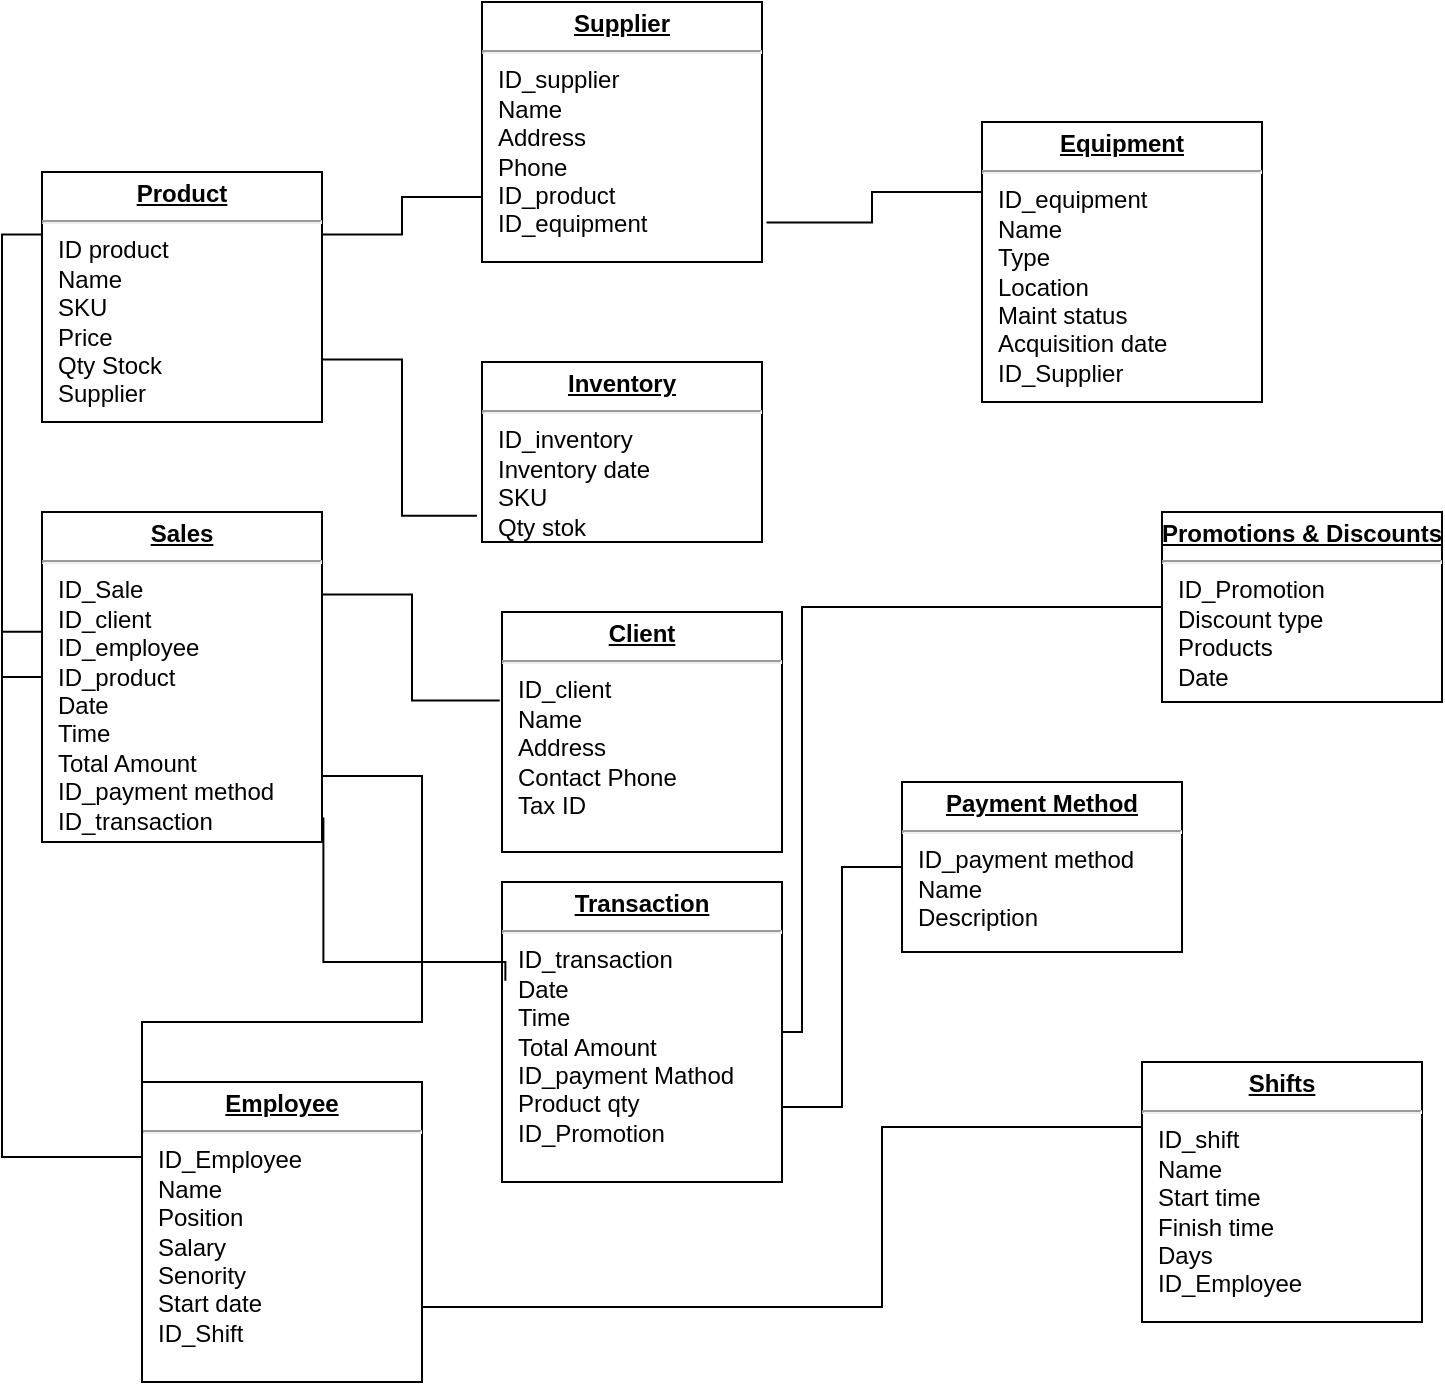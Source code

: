 <mxfile version="22.1.5" type="device">
  <diagram name="Page-1" id="a7904f86-f2b4-8e86-fa97-74104820619b">
    <mxGraphModel dx="1134" dy="606" grid="1" gridSize="10" guides="1" tooltips="1" connect="1" arrows="1" fold="1" page="1" pageScale="1" pageWidth="1100" pageHeight="850" background="none" math="0" shadow="0">
      <root>
        <mxCell id="0" />
        <mxCell id="1" parent="0" />
        <mxCell id="cXTVyUAswRInBgatywpe-3" style="edgeStyle=orthogonalEdgeStyle;rounded=0;orthogonalLoop=1;jettySize=auto;html=1;exitX=1;exitY=0.25;exitDx=0;exitDy=0;entryX=0;entryY=0.75;entryDx=0;entryDy=0;endArrow=none;endFill=0;" edge="1" parent="1" source="24794b860abc3c2d-1" target="24794b860abc3c2d-19">
          <mxGeometry relative="1" as="geometry" />
        </mxCell>
        <mxCell id="24794b860abc3c2d-1" value="&lt;p style=&quot;margin: 0px ; margin-top: 4px ; text-align: center ; text-decoration: underline&quot;&gt;&lt;b&gt;Product&lt;/b&gt;&lt;/p&gt;&lt;hr&gt;&lt;p style=&quot;margin: 0px ; margin-left: 8px&quot;&gt;ID product&lt;/p&gt;&lt;p style=&quot;margin: 0px ; margin-left: 8px&quot;&gt;Name&lt;br&gt;SKU&lt;/p&gt;&lt;p style=&quot;margin: 0px ; margin-left: 8px&quot;&gt;Price&lt;/p&gt;&lt;p style=&quot;margin: 0px ; margin-left: 8px&quot;&gt;Qty Stock&lt;/p&gt;&lt;p style=&quot;margin: 0px ; margin-left: 8px&quot;&gt;Supplier&lt;/p&gt;&lt;p style=&quot;margin: 0px ; margin-left: 8px&quot;&gt;&lt;br&gt;&lt;/p&gt;&lt;p style=&quot;margin: 0px ; margin-left: 8px&quot;&gt;&lt;br&gt;&lt;/p&gt;" style="verticalAlign=top;align=left;overflow=fill;fontSize=12;fontFamily=Helvetica;html=1;rounded=0;shadow=0;comic=0;labelBackgroundColor=none;strokeWidth=1" parent="1" vertex="1">
          <mxGeometry x="40" y="205" width="140" height="125" as="geometry" />
        </mxCell>
        <mxCell id="cXTVyUAswRInBgatywpe-14" style="edgeStyle=orthogonalEdgeStyle;rounded=0;orthogonalLoop=1;jettySize=auto;html=1;exitX=1;exitY=0.75;exitDx=0;exitDy=0;entryX=0;entryY=0.25;entryDx=0;entryDy=0;endArrow=none;endFill=0;" edge="1" parent="1" source="24794b860abc3c2d-16" target="24794b860abc3c2d-27">
          <mxGeometry relative="1" as="geometry">
            <Array as="points">
              <mxPoint x="460" y="773" />
              <mxPoint x="460" y="683" />
            </Array>
          </mxGeometry>
        </mxCell>
        <mxCell id="24794b860abc3c2d-16" value="&lt;p style=&quot;margin: 0px ; margin-top: 4px ; text-align: center ; text-decoration: underline&quot;&gt;&lt;b&gt;Employee&lt;/b&gt;&lt;/p&gt;&lt;hr&gt;&lt;p style=&quot;margin: 0px ; margin-left: 8px&quot;&gt;ID_Employee&lt;/p&gt;&lt;p style=&quot;margin: 0px ; margin-left: 8px&quot;&gt;Name&lt;br&gt;Position&lt;/p&gt;&lt;p style=&quot;margin: 0px ; margin-left: 8px&quot;&gt;Salary&lt;/p&gt;&lt;p style=&quot;margin: 0px ; margin-left: 8px&quot;&gt;Senority&lt;/p&gt;&lt;p style=&quot;margin: 0px ; margin-left: 8px&quot;&gt;Start date&lt;/p&gt;&lt;p style=&quot;margin: 0px ; margin-left: 8px&quot;&gt;ID_Shift&lt;/p&gt;&lt;p style=&quot;margin: 0px ; margin-left: 8px&quot;&gt;&lt;br&gt;&lt;/p&gt;" style="verticalAlign=top;align=left;overflow=fill;fontSize=12;fontFamily=Helvetica;html=1;rounded=0;shadow=0;comic=0;labelBackgroundColor=none;strokeWidth=1" parent="1" vertex="1">
          <mxGeometry x="90" y="660" width="140" height="150" as="geometry" />
        </mxCell>
        <mxCell id="24794b860abc3c2d-17" value="&lt;p style=&quot;margin: 0px ; margin-top: 4px ; text-align: center ; text-decoration: underline&quot;&gt;&lt;b&gt;Client&lt;/b&gt;&lt;/p&gt;&lt;hr&gt;&lt;p style=&quot;margin: 0px ; margin-left: 8px&quot;&gt;ID_client&lt;br&gt;Name&lt;br&gt;Address&lt;/p&gt;&lt;p style=&quot;margin: 0px ; margin-left: 8px&quot;&gt;Contact Phone&lt;/p&gt;&lt;p style=&quot;margin: 0px ; margin-left: 8px&quot;&gt;Tax ID&lt;/p&gt;&lt;p style=&quot;margin: 0px ; margin-left: 8px&quot;&gt;&lt;br&gt;&lt;/p&gt;" style="verticalAlign=top;align=left;overflow=fill;fontSize=12;fontFamily=Helvetica;html=1;rounded=0;shadow=0;comic=0;labelBackgroundColor=none;strokeWidth=1" parent="1" vertex="1">
          <mxGeometry x="270" y="425" width="140" height="120" as="geometry" />
        </mxCell>
        <mxCell id="cXTVyUAswRInBgatywpe-12" style="edgeStyle=orthogonalEdgeStyle;rounded=0;orthogonalLoop=1;jettySize=auto;html=1;exitX=1;exitY=0.75;exitDx=0;exitDy=0;entryX=0;entryY=0.5;entryDx=0;entryDy=0;endArrow=none;endFill=0;" edge="1" parent="1" source="24794b860abc3c2d-18" target="24794b860abc3c2d-23">
          <mxGeometry relative="1" as="geometry" />
        </mxCell>
        <mxCell id="cXTVyUAswRInBgatywpe-16" style="edgeStyle=orthogonalEdgeStyle;rounded=0;orthogonalLoop=1;jettySize=auto;html=1;exitX=1;exitY=0.5;exitDx=0;exitDy=0;entryX=0;entryY=0.5;entryDx=0;entryDy=0;endArrow=none;endFill=0;" edge="1" parent="1" source="24794b860abc3c2d-18" target="24794b860abc3c2d-24">
          <mxGeometry relative="1" as="geometry">
            <Array as="points">
              <mxPoint x="420" y="635" />
              <mxPoint x="420" y="422" />
            </Array>
          </mxGeometry>
        </mxCell>
        <mxCell id="24794b860abc3c2d-18" value="&lt;p style=&quot;margin: 0px ; margin-top: 4px ; text-align: center ; text-decoration: underline&quot;&gt;&lt;b&gt;Transaction&lt;/b&gt;&lt;/p&gt;&lt;hr&gt;&lt;p style=&quot;margin: 0px ; margin-left: 8px&quot;&gt;ID_transaction&lt;/p&gt;&lt;p style=&quot;margin: 0px ; margin-left: 8px&quot;&gt;Date&lt;/p&gt;&lt;p style=&quot;margin: 0px ; margin-left: 8px&quot;&gt;&lt;span style=&quot;background-color: initial;&quot;&gt;Time&lt;/span&gt;&lt;/p&gt;&lt;p style=&quot;margin: 0px ; margin-left: 8px&quot;&gt;Total Amount&lt;/p&gt;&lt;p style=&quot;margin: 0px ; margin-left: 8px&quot;&gt;&lt;span style=&quot;background-color: initial;&quot;&gt;ID_payment Mathod&lt;/span&gt;&lt;/p&gt;&lt;p style=&quot;margin: 0px ; margin-left: 8px&quot;&gt;&lt;span style=&quot;background-color: initial;&quot;&gt;Product qty&lt;/span&gt;&lt;br&gt;&lt;/p&gt;&lt;p style=&quot;margin: 0px ; margin-left: 8px&quot;&gt;&lt;span style=&quot;background-color: initial;&quot;&gt;ID_Promotion&lt;/span&gt;&lt;/p&gt;" style="verticalAlign=top;align=left;overflow=fill;fontSize=12;fontFamily=Helvetica;html=1;rounded=0;shadow=0;comic=0;labelBackgroundColor=none;strokeWidth=1" parent="1" vertex="1">
          <mxGeometry x="270" y="560" width="140" height="150" as="geometry" />
        </mxCell>
        <mxCell id="cXTVyUAswRInBgatywpe-17" style="edgeStyle=orthogonalEdgeStyle;rounded=0;orthogonalLoop=1;jettySize=auto;html=1;exitX=1.016;exitY=0.848;exitDx=0;exitDy=0;entryX=0;entryY=0.25;entryDx=0;entryDy=0;exitPerimeter=0;endArrow=none;endFill=0;" edge="1" parent="1" source="24794b860abc3c2d-19" target="24794b860abc3c2d-26">
          <mxGeometry relative="1" as="geometry" />
        </mxCell>
        <mxCell id="24794b860abc3c2d-19" value="&lt;p style=&quot;margin: 0px ; margin-top: 4px ; text-align: center ; text-decoration: underline&quot;&gt;&lt;b&gt;Supplier&lt;/b&gt;&lt;/p&gt;&lt;hr&gt;&lt;p style=&quot;margin: 0px ; margin-left: 8px&quot;&gt;ID_supplier&lt;/p&gt;&lt;p style=&quot;margin: 0px ; margin-left: 8px&quot;&gt;Name&lt;/p&gt;&lt;p style=&quot;margin: 0px ; margin-left: 8px&quot;&gt;Address&lt;/p&gt;&lt;p style=&quot;margin: 0px ; margin-left: 8px&quot;&gt;Phone&lt;/p&gt;&lt;p style=&quot;margin: 0px ; margin-left: 8px&quot;&gt;ID_product&lt;/p&gt;&lt;p style=&quot;margin: 0px ; margin-left: 8px&quot;&gt;ID_equipment&lt;span style=&quot;white-space: pre;&quot;&gt;&#x9;&lt;/span&gt;&lt;/p&gt;&lt;p style=&quot;margin: 0px ; margin-left: 8px&quot;&gt;&lt;br&gt;&lt;/p&gt;" style="verticalAlign=top;align=left;overflow=fill;fontSize=12;fontFamily=Helvetica;html=1;rounded=0;shadow=0;comic=0;labelBackgroundColor=none;strokeWidth=1" parent="1" vertex="1">
          <mxGeometry x="260" y="120" width="140" height="130" as="geometry" />
        </mxCell>
        <mxCell id="24794b860abc3c2d-20" value="&lt;p style=&quot;margin: 0px ; margin-top: 4px ; text-align: center ; text-decoration: underline&quot;&gt;&lt;b&gt;Inventory&lt;/b&gt;&lt;/p&gt;&lt;hr&gt;&lt;p style=&quot;margin: 0px ; margin-left: 8px&quot;&gt;ID_inventory&lt;/p&gt;&lt;p style=&quot;margin: 0px ; margin-left: 8px&quot;&gt;Inventory date&lt;/p&gt;&lt;p style=&quot;margin: 0px ; margin-left: 8px&quot;&gt;SKU&lt;/p&gt;&lt;p style=&quot;margin: 0px ; margin-left: 8px&quot;&gt;Qty stok&lt;/p&gt;" style="verticalAlign=top;align=left;overflow=fill;fontSize=12;fontFamily=Helvetica;html=1;rounded=0;shadow=0;comic=0;labelBackgroundColor=none;strokeWidth=1" parent="1" vertex="1">
          <mxGeometry x="260" y="300" width="140" height="90" as="geometry" />
        </mxCell>
        <mxCell id="cXTVyUAswRInBgatywpe-9" style="edgeStyle=orthogonalEdgeStyle;rounded=0;orthogonalLoop=1;jettySize=auto;html=1;exitX=0;exitY=0.5;exitDx=0;exitDy=0;entryX=0;entryY=0.25;entryDx=0;entryDy=0;endArrow=none;endFill=0;" edge="1" parent="1" source="24794b860abc3c2d-21" target="24794b860abc3c2d-1">
          <mxGeometry relative="1" as="geometry" />
        </mxCell>
        <mxCell id="cXTVyUAswRInBgatywpe-13" style="edgeStyle=orthogonalEdgeStyle;rounded=0;orthogonalLoop=1;jettySize=auto;html=1;exitX=1;exitY=0.5;exitDx=0;exitDy=0;entryX=0;entryY=0.25;entryDx=0;entryDy=0;endArrow=none;endFill=0;" edge="1" parent="1" source="24794b860abc3c2d-21" target="24794b860abc3c2d-16">
          <mxGeometry relative="1" as="geometry">
            <Array as="points">
              <mxPoint x="230" y="507" />
              <mxPoint x="230" y="630" />
              <mxPoint x="90" y="630" />
            </Array>
          </mxGeometry>
        </mxCell>
        <mxCell id="24794b860abc3c2d-21" value="&lt;p style=&quot;margin: 0px ; margin-top: 4px ; text-align: center ; text-decoration: underline&quot;&gt;&lt;b&gt;Sales&lt;/b&gt;&lt;/p&gt;&lt;hr&gt;&lt;p style=&quot;margin: 0px ; margin-left: 8px&quot;&gt;ID_Sale&lt;/p&gt;&lt;p style=&quot;margin: 0px ; margin-left: 8px&quot;&gt;ID_client&lt;/p&gt;&lt;p style=&quot;margin: 0px ; margin-left: 8px&quot;&gt;ID_employee&lt;/p&gt;&lt;p style=&quot;margin: 0px ; margin-left: 8px&quot;&gt;ID_product&lt;/p&gt;&lt;p style=&quot;margin: 0px ; margin-left: 8px&quot;&gt;Date&lt;/p&gt;&lt;p style=&quot;margin: 0px ; margin-left: 8px&quot;&gt;Time&lt;/p&gt;&lt;p style=&quot;margin: 0px ; margin-left: 8px&quot;&gt;Total Amount&lt;/p&gt;&lt;p style=&quot;margin: 0px ; margin-left: 8px&quot;&gt;ID_payment method&lt;/p&gt;&lt;p style=&quot;margin: 0px ; margin-left: 8px&quot;&gt;ID_transaction&lt;/p&gt;" style="verticalAlign=top;align=left;overflow=fill;fontSize=12;fontFamily=Helvetica;html=1;rounded=0;shadow=0;comic=0;labelBackgroundColor=none;strokeWidth=1" parent="1" vertex="1">
          <mxGeometry x="40" y="375" width="140" height="165" as="geometry" />
        </mxCell>
        <mxCell id="24794b860abc3c2d-23" value="&lt;p style=&quot;margin: 0px ; margin-top: 4px ; text-align: center ; text-decoration: underline&quot;&gt;&lt;b&gt;Payment Method&lt;/b&gt;&lt;/p&gt;&lt;hr&gt;&lt;p style=&quot;margin: 0px ; margin-left: 8px&quot;&gt;ID_payment method&lt;/p&gt;&lt;p style=&quot;margin: 0px ; margin-left: 8px&quot;&gt;Name&lt;/p&gt;&lt;p style=&quot;margin: 0px ; margin-left: 8px&quot;&gt;Description&lt;/p&gt;" style="verticalAlign=top;align=left;overflow=fill;fontSize=12;fontFamily=Helvetica;html=1;rounded=0;shadow=0;comic=0;labelBackgroundColor=none;strokeWidth=1" parent="1" vertex="1">
          <mxGeometry x="470" y="510" width="140" height="85" as="geometry" />
        </mxCell>
        <mxCell id="24794b860abc3c2d-24" value="&lt;p style=&quot;margin: 0px ; margin-top: 4px ; text-align: center ; text-decoration: underline&quot;&gt;&lt;b&gt;Promotions &amp;amp; Discounts&lt;/b&gt;&lt;/p&gt;&lt;hr&gt;&lt;p style=&quot;margin: 0px ; margin-left: 8px&quot;&gt;ID_Promotion&lt;/p&gt;&lt;p style=&quot;margin: 0px ; margin-left: 8px&quot;&gt;Discount type&lt;/p&gt;&lt;p style=&quot;margin: 0px ; margin-left: 8px&quot;&gt;Products&lt;/p&gt;&lt;p style=&quot;margin: 0px ; margin-left: 8px&quot;&gt;Date&lt;/p&gt;&lt;p style=&quot;margin: 0px ; margin-left: 8px&quot;&gt;&lt;br&gt;&lt;/p&gt;" style="verticalAlign=top;align=left;overflow=fill;fontSize=12;fontFamily=Helvetica;html=1;rounded=0;shadow=0;comic=0;labelBackgroundColor=none;strokeWidth=1" parent="1" vertex="1">
          <mxGeometry x="600" y="375" width="140" height="95" as="geometry" />
        </mxCell>
        <mxCell id="24794b860abc3c2d-26" value="&lt;p style=&quot;margin: 0px ; margin-top: 4px ; text-align: center ; text-decoration: underline&quot;&gt;&lt;b&gt;Equipment&lt;/b&gt;&lt;/p&gt;&lt;hr&gt;&lt;p style=&quot;margin: 0px ; margin-left: 8px&quot;&gt;ID_equipment&lt;/p&gt;&lt;p style=&quot;margin: 0px ; margin-left: 8px&quot;&gt;Name&lt;/p&gt;&lt;p style=&quot;margin: 0px ; margin-left: 8px&quot;&gt;Type&lt;/p&gt;&lt;p style=&quot;margin: 0px ; margin-left: 8px&quot;&gt;Location&lt;/p&gt;&lt;p style=&quot;margin: 0px ; margin-left: 8px&quot;&gt;Maint status&lt;/p&gt;&lt;p style=&quot;margin: 0px ; margin-left: 8px&quot;&gt;Acquisition date&lt;/p&gt;&lt;p style=&quot;margin: 0px ; margin-left: 8px&quot;&gt;ID_Supplier&lt;/p&gt;&lt;p style=&quot;margin: 0px ; margin-left: 8px&quot;&gt;&lt;br&gt;&lt;/p&gt;" style="verticalAlign=top;align=left;overflow=fill;fontSize=12;fontFamily=Helvetica;html=1;rounded=0;shadow=0;comic=0;labelBackgroundColor=none;strokeWidth=1" parent="1" vertex="1">
          <mxGeometry x="510" y="180" width="140" height="140" as="geometry" />
        </mxCell>
        <mxCell id="24794b860abc3c2d-27" value="&lt;p style=&quot;margin: 0px ; margin-top: 4px ; text-align: center ; text-decoration: underline&quot;&gt;&lt;b&gt;Shifts&lt;/b&gt;&lt;/p&gt;&lt;hr&gt;&lt;p style=&quot;margin: 0px ; margin-left: 8px&quot;&gt;ID_shift&lt;/p&gt;&lt;p style=&quot;margin: 0px ; margin-left: 8px&quot;&gt;Name&lt;/p&gt;&lt;p style=&quot;margin: 0px ; margin-left: 8px&quot;&gt;Start time&lt;/p&gt;&lt;p style=&quot;margin: 0px ; margin-left: 8px&quot;&gt;Finish time&lt;/p&gt;&lt;p style=&quot;margin: 0px ; margin-left: 8px&quot;&gt;Days&lt;/p&gt;&lt;p style=&quot;margin: 0px ; margin-left: 8px&quot;&gt;ID_Employee&lt;/p&gt;" style="verticalAlign=top;align=left;overflow=fill;fontSize=12;fontFamily=Helvetica;html=1;rounded=0;shadow=0;comic=0;labelBackgroundColor=none;strokeWidth=1" parent="1" vertex="1">
          <mxGeometry x="590" y="650" width="140" height="130" as="geometry" />
        </mxCell>
        <mxCell id="cXTVyUAswRInBgatywpe-4" style="edgeStyle=orthogonalEdgeStyle;rounded=0;orthogonalLoop=1;jettySize=auto;html=1;exitX=1;exitY=0.75;exitDx=0;exitDy=0;entryX=-0.018;entryY=0.854;entryDx=0;entryDy=0;entryPerimeter=0;endArrow=none;endFill=0;" edge="1" parent="1" source="24794b860abc3c2d-1" target="24794b860abc3c2d-20">
          <mxGeometry relative="1" as="geometry" />
        </mxCell>
        <mxCell id="cXTVyUAswRInBgatywpe-7" style="edgeStyle=orthogonalEdgeStyle;rounded=0;orthogonalLoop=1;jettySize=auto;html=1;exitX=1;exitY=0.25;exitDx=0;exitDy=0;entryX=-0.008;entryY=0.369;entryDx=0;entryDy=0;entryPerimeter=0;endArrow=none;endFill=0;" edge="1" parent="1" source="24794b860abc3c2d-21" target="24794b860abc3c2d-17">
          <mxGeometry relative="1" as="geometry" />
        </mxCell>
        <mxCell id="cXTVyUAswRInBgatywpe-11" style="edgeStyle=orthogonalEdgeStyle;rounded=0;orthogonalLoop=1;jettySize=auto;html=1;exitX=1.005;exitY=0.926;exitDx=0;exitDy=0;entryX=0.012;entryY=0.329;entryDx=0;entryDy=0;entryPerimeter=0;exitPerimeter=0;endArrow=none;endFill=0;" edge="1" parent="1" source="24794b860abc3c2d-21" target="24794b860abc3c2d-18">
          <mxGeometry relative="1" as="geometry">
            <Array as="points">
              <mxPoint x="181" y="600" />
              <mxPoint x="272" y="600" />
            </Array>
          </mxGeometry>
        </mxCell>
        <mxCell id="cXTVyUAswRInBgatywpe-18" style="edgeStyle=orthogonalEdgeStyle;rounded=0;orthogonalLoop=1;jettySize=auto;html=1;exitX=0;exitY=0.25;exitDx=0;exitDy=0;entryX=0.002;entryY=0.363;entryDx=0;entryDy=0;entryPerimeter=0;endArrow=none;endFill=0;" edge="1" parent="1" source="24794b860abc3c2d-16" target="24794b860abc3c2d-21">
          <mxGeometry relative="1" as="geometry" />
        </mxCell>
      </root>
    </mxGraphModel>
  </diagram>
</mxfile>
